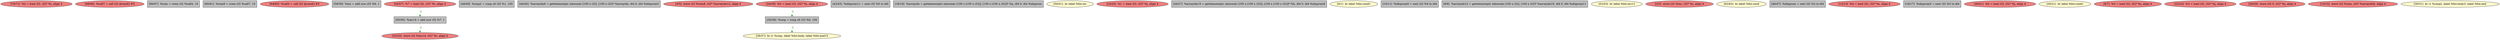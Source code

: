 
digraph G {


node681 [fillcolor=lightcoral,label="[70/71]  %2 = load i32, i32* %i, align 4",shape=ellipse,style=filled ]
node680 [fillcolor=lightcoral,label="[68/69]  %call7 = call i32 @rand() #3",shape=ellipse,style=filled ]
node679 [fillcolor=grey,label="[66/67]  %rem = srem i32 %call4, 10",shape=rectangle,style=filled ]
node676 [fillcolor=grey,label="[60/61]  %rem8 = srem i32 %call7, 10",shape=rectangle,style=filled ]
node678 [fillcolor=lightcoral,label="[64/65]  %call4 = call i32 @rand() #3",shape=ellipse,style=filled ]
node673 [fillcolor=grey,label="[58/59]  %inc = add nsw i32 %6, 1",shape=rectangle,style=filled ]
node672 [fillcolor=lightcoral,label="[54/57]  %7 = load i32, i32* %i, align 4",shape=ellipse,style=filled ]
node669 [fillcolor=grey,label="[48/49]  %cmp2 = icmp slt i32 %1, 100",shape=rectangle,style=filled ]
node667 [fillcolor=grey,label="[44/45]  %arrayidx6 = getelementptr inbounds [100 x i32], [100 x i32]* %arrayidx, i64 0, i64 %idxprom5",shape=rectangle,style=filled ]
node662 [fillcolor=lightcoral,label="[32/33]  store i32 %inc14, i32* %i, align 4",shape=ellipse,style=filled ]
node648 [fillcolor=lightcoral,label="[4/5]  store i32 %rem8, i32* %arrayidx12, align 4",shape=ellipse,style=filled ]
node666 [fillcolor=grey,label="[35/38]  %cmp = icmp slt i32 %0, 100",shape=rectangle,style=filled ]
node665 [fillcolor=grey,label="[42/43]  %idxprom11 = sext i32 %5 to i64",shape=rectangle,style=filled ]
node655 [fillcolor=grey,label="[18/19]  %arrayidx = getelementptr inbounds [100 x [100 x i32]], [100 x [100 x i32]]* %a, i64 0, i64 %idxprom",shape=rectangle,style=filled ]
node670 [fillcolor=lemonchiffon,label="[50/51]  br label %for.inc",shape=ellipse,style=filled ]
node658 [fillcolor=lightcoral,label="[24/25]  %1 = load i32, i32* %j, align 4",shape=ellipse,style=filled ]
node663 [fillcolor=lightcoral,label="[34/39]  %0 = load i32, i32* %i, align 4",shape=ellipse,style=filled ]
node659 [fillcolor=grey,label="[26/27]  %arrayidx10 = getelementptr inbounds [100 x [100 x i32]], [100 x [100 x i32]]* %b, i64 0, i64 %idxprom9",shape=rectangle,style=filled ]
node675 [fillcolor=grey,label="[55/56]  %inc14 = add nsw i32 %7, 1",shape=rectangle,style=filled ]
node646 [fillcolor=lemonchiffon,label="[0/1]  br label %for.cond1",shape=ellipse,style=filled ]
node651 [fillcolor=grey,label="[10/11]  %idxprom9 = sext i32 %4 to i64",shape=rectangle,style=filled ]
node650 [fillcolor=grey,label="[8/9]  %arrayidx12 = getelementptr inbounds [100 x i32], [100 x i32]* %arrayidx10, i64 0, i64 %idxprom11",shape=rectangle,style=filled ]
node671 [fillcolor=lemonchiffon,label="[52/53]  br label %for.inc13",shape=ellipse,style=filled ]
node647 [fillcolor=lightcoral,label="[2/3]  store i32 %inc, i32* %j, align 4",shape=ellipse,style=filled ]
node677 [fillcolor=lemonchiffon,label="[62/63]  br label %for.cond",shape=ellipse,style=filled ]
node668 [fillcolor=grey,label="[46/47]  %idxprom = sext i32 %2 to i64",shape=rectangle,style=filled ]
node652 [fillcolor=lightcoral,label="[12/13]  %4 = load i32, i32* %i, align 4",shape=ellipse,style=filled ]
node654 [fillcolor=grey,label="[16/17]  %idxprom5 = sext i32 %3 to i64",shape=rectangle,style=filled ]
node664 [fillcolor=lightcoral,label="[40/41]  %6 = load i32, i32* %j, align 4",shape=ellipse,style=filled ]
node656 [fillcolor=lemonchiffon,label="[20/21]  br label %for.cond1",shape=ellipse,style=filled ]
node649 [fillcolor=lightcoral,label="[6/7]  %5 = load i32, i32* %j, align 4",shape=ellipse,style=filled ]
node657 [fillcolor=lightcoral,label="[22/23]  %3 = load i32, i32* %j, align 4",shape=ellipse,style=filled ]
node674 [fillcolor=lemonchiffon,label="[36/37]  br i1 %cmp, label %for.body, label %for.end15",shape=ellipse,style=filled ]
node660 [fillcolor=lightcoral,label="[28/29]  store i32 0, i32* %j, align 4",shape=ellipse,style=filled ]
node653 [fillcolor=lightcoral,label="[14/15]  store i32 %rem, i32* %arrayidx6, align 4",shape=ellipse,style=filled ]
node661 [fillcolor=lemonchiffon,label="[30/31]  br i1 %cmp2, label %for.body3, label %for.end",shape=ellipse,style=filled ]

node666->node674 [style=dotted,color=forestgreen,label="T",fontcolor=forestgreen ]
node675->node662 [style=dotted,color=forestgreen,label="T",fontcolor=forestgreen ]
node663->node666 [style=dotted,color=forestgreen,label="T",fontcolor=forestgreen ]
node672->node675 [style=dotted,color=forestgreen,label="T",fontcolor=forestgreen ]


}
